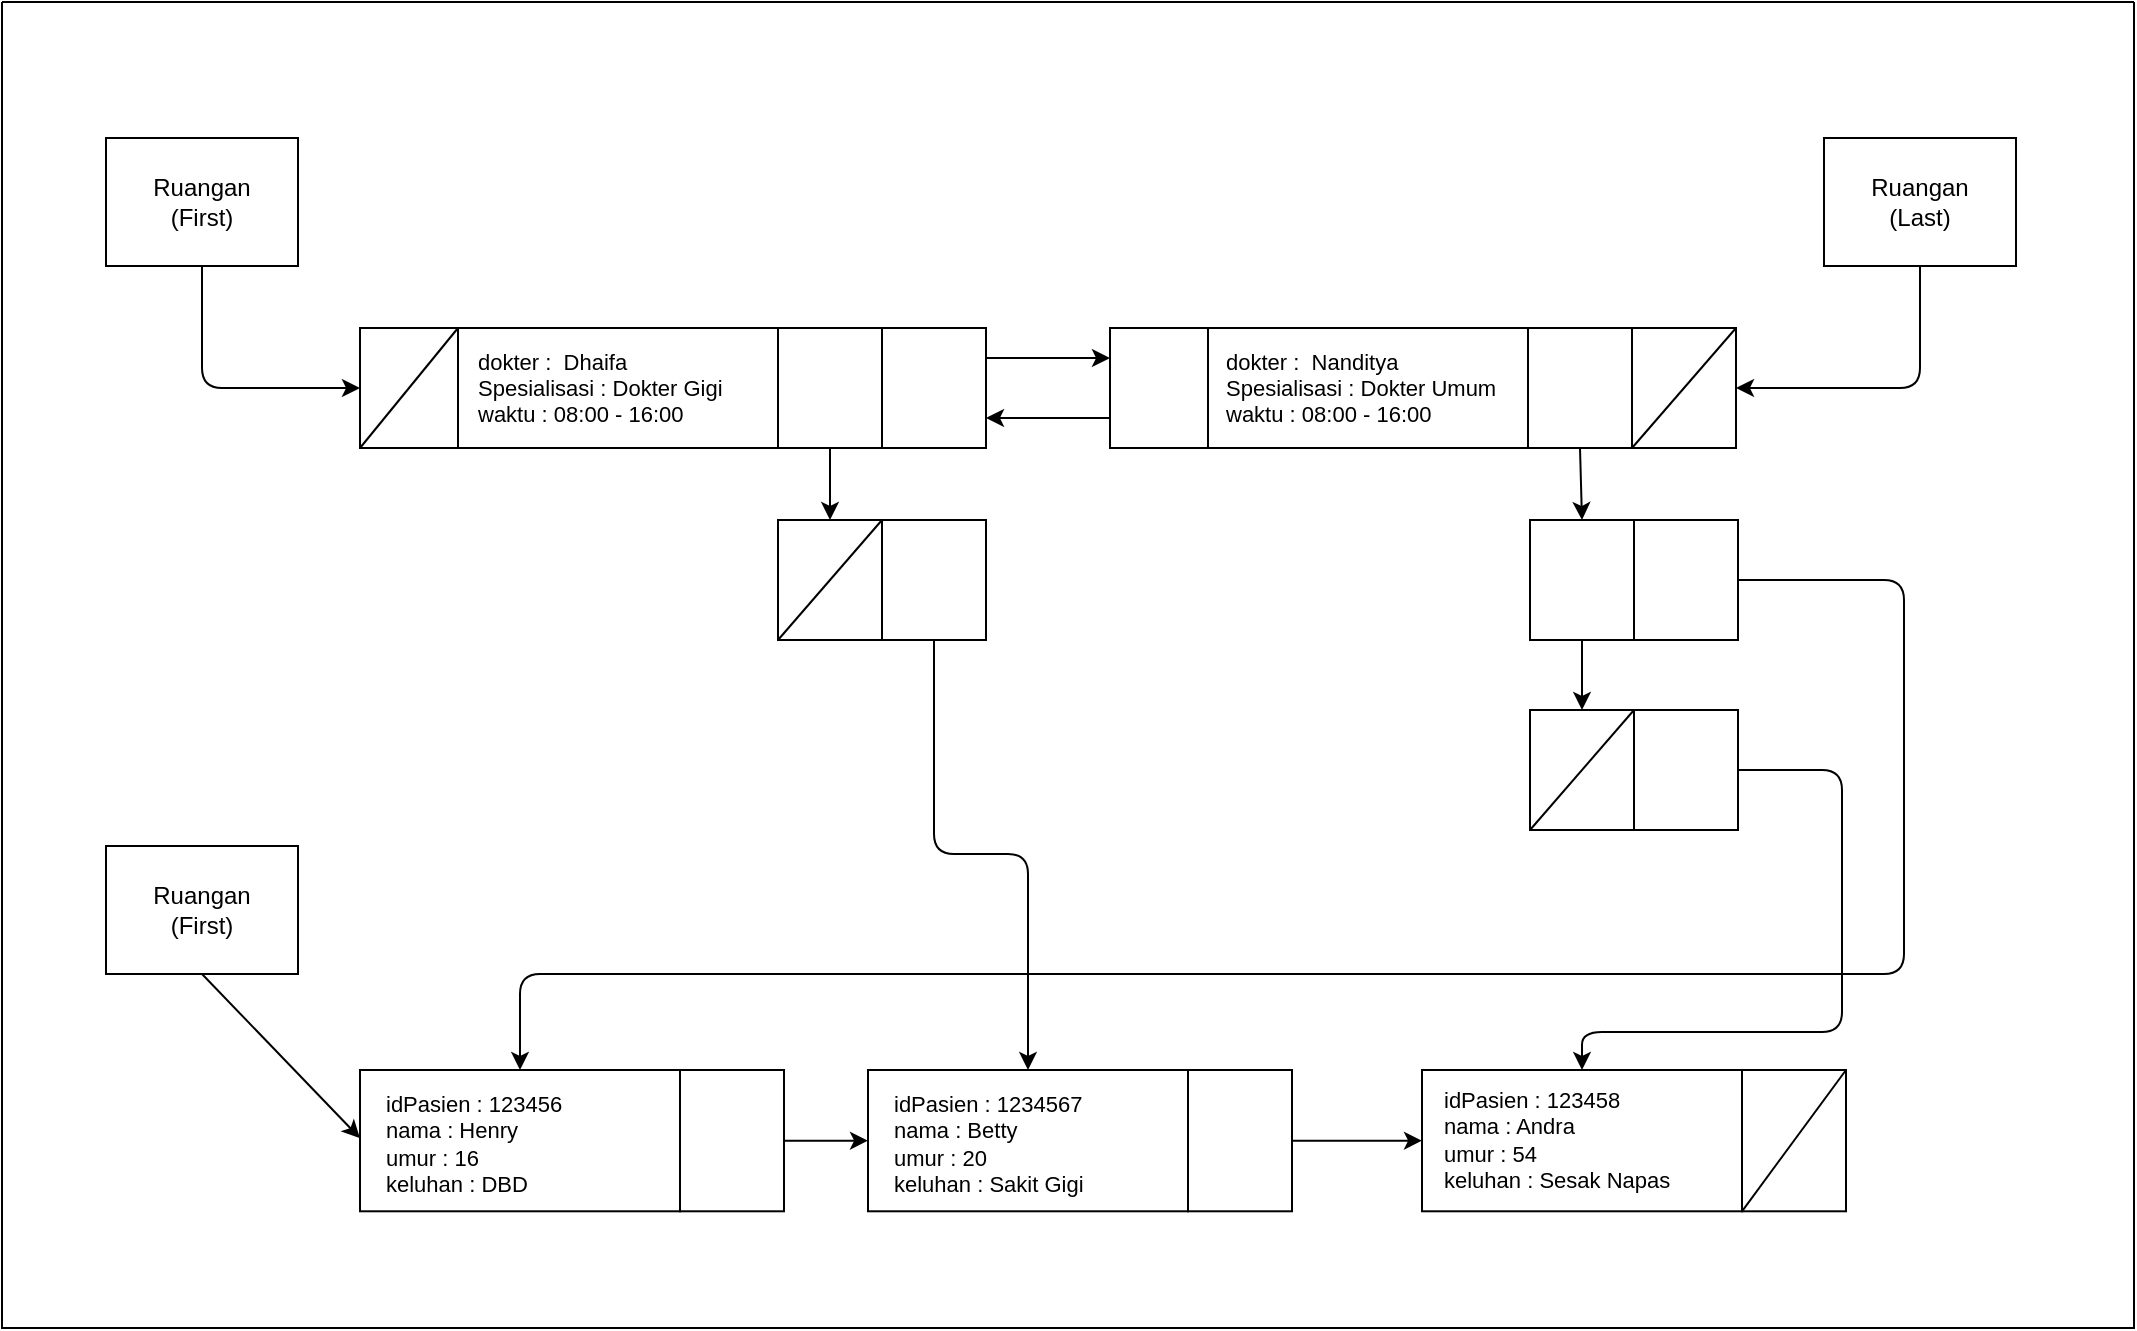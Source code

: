 <mxfile>
    <diagram id="iZevHxX8EQcdnea6_3cA" name="Page-1">
        <mxGraphModel dx="2007" dy="935" grid="0" gridSize="10" guides="1" tooltips="1" connect="1" arrows="1" fold="1" page="1" pageScale="1" pageWidth="3000" pageHeight="3000" math="0" shadow="0">
            <root>
                <mxCell id="0"/>
                <mxCell id="1" parent="0"/>
                <mxCell id="12" style="edgeStyle=none;html=1;exitX=0.5;exitY=1;exitDx=0;exitDy=0;entryX=0;entryY=0.5;entryDx=0;entryDy=0;" parent="1" source="2" target="8" edge="1">
                    <mxGeometry relative="1" as="geometry">
                        <Array as="points">
                            <mxPoint x="172" y="266"/>
                        </Array>
                    </mxGeometry>
                </mxCell>
                <mxCell id="2" value="Ruangan&lt;br&gt;(First)" style="rounded=0;whiteSpace=wrap;html=1;" parent="1" vertex="1">
                    <mxGeometry x="124" y="141" width="96" height="64" as="geometry"/>
                </mxCell>
                <mxCell id="30" value="" style="group;container=1;" parent="1" vertex="1" connectable="0">
                    <mxGeometry x="251" y="236" width="313" height="60" as="geometry"/>
                </mxCell>
                <mxCell id="5" value="" style="rounded=0;whiteSpace=wrap;html=1;" parent="30" vertex="1">
                    <mxGeometry x="49" width="160" height="60" as="geometry"/>
                </mxCell>
                <mxCell id="7" value="" style="rounded=0;whiteSpace=wrap;html=1;" parent="30" vertex="1">
                    <mxGeometry x="209" width="52" height="60" as="geometry"/>
                </mxCell>
                <mxCell id="8" value="" style="rounded=0;whiteSpace=wrap;html=1;" parent="30" vertex="1">
                    <mxGeometry width="49" height="60" as="geometry"/>
                </mxCell>
                <mxCell id="9" value="" style="rounded=0;whiteSpace=wrap;html=1;" parent="30" vertex="1">
                    <mxGeometry x="261" width="52" height="60" as="geometry"/>
                </mxCell>
                <mxCell id="13" value="" style="endArrow=none;html=1;exitX=0;exitY=1;exitDx=0;exitDy=0;entryX=1;entryY=0;entryDx=0;entryDy=0;" parent="30" source="8" target="8" edge="1">
                    <mxGeometry width="50" height="50" as="geometry">
                        <mxPoint x="-2" y="52" as="sourcePoint"/>
                        <mxPoint x="48" y="2" as="targetPoint"/>
                    </mxGeometry>
                </mxCell>
                <mxCell id="29" value="&lt;div style=&quot;text-align: justify ; font-size: 11px&quot;&gt;&lt;font style=&quot;font-size: 11px&quot;&gt;dokter :&amp;nbsp; Dhaifa&lt;/font&gt;&lt;/div&gt;&lt;div style=&quot;text-align: justify ; font-size: 11px&quot;&gt;&lt;span&gt;&lt;font style=&quot;font-size: 11px&quot;&gt;Spesialisasi : Dokter Gigi&lt;/font&gt;&lt;/span&gt;&lt;/div&gt;&lt;div style=&quot;text-align: justify ; font-size: 11px&quot;&gt;&lt;font style=&quot;font-size: 11px&quot;&gt;waktu : 08:00 - 16:00&lt;/font&gt;&lt;/div&gt;" style="text;html=1;align=left;verticalAlign=middle;resizable=0;points=[];autosize=1;strokeColor=none;" parent="30" vertex="1">
                    <mxGeometry x="57" y="7" width="132" height="46" as="geometry"/>
                </mxCell>
                <mxCell id="31" value="" style="group;container=1;" parent="1" vertex="1" connectable="0">
                    <mxGeometry x="626" y="236" width="313" height="60" as="geometry"/>
                </mxCell>
                <mxCell id="32" value="" style="rounded=0;whiteSpace=wrap;html=1;" parent="31" vertex="1">
                    <mxGeometry x="49" width="160" height="60" as="geometry"/>
                </mxCell>
                <mxCell id="33" value="" style="rounded=0;whiteSpace=wrap;html=1;" parent="31" vertex="1">
                    <mxGeometry x="209" width="52" height="60" as="geometry"/>
                </mxCell>
                <mxCell id="34" value="" style="rounded=0;whiteSpace=wrap;html=1;" parent="31" vertex="1">
                    <mxGeometry width="49" height="60" as="geometry"/>
                </mxCell>
                <mxCell id="35" value="" style="rounded=0;whiteSpace=wrap;html=1;" parent="31" vertex="1">
                    <mxGeometry x="261" width="52" height="60" as="geometry"/>
                </mxCell>
                <mxCell id="38" value="" style="endArrow=none;html=1;exitX=0;exitY=1;exitDx=0;exitDy=0;entryX=1;entryY=0;entryDx=0;entryDy=0;" parent="31" source="35" target="35" edge="1">
                    <mxGeometry x="-737" y="-235" width="50" height="50" as="geometry">
                        <mxPoint x="261" y="60" as="sourcePoint"/>
                        <mxPoint x="313" as="targetPoint"/>
                    </mxGeometry>
                </mxCell>
                <mxCell id="41" value="&lt;div style=&quot;text-align: justify ; font-size: 11px&quot;&gt;&lt;font style=&quot;font-size: 11px&quot;&gt;dokter :&amp;nbsp; Nanditya&lt;/font&gt;&lt;/div&gt;&lt;div style=&quot;text-align: justify ; font-size: 11px&quot;&gt;&lt;span&gt;&lt;font style=&quot;font-size: 11px&quot;&gt;Spesialisasi : Dokter Umum&lt;/font&gt;&lt;/span&gt;&lt;/div&gt;&lt;div style=&quot;text-align: justify ; font-size: 11px&quot;&gt;&lt;font style=&quot;font-size: 11px&quot;&gt;waktu : 08:00 - 16:00&lt;/font&gt;&lt;/div&gt;" style="text;html=1;align=left;verticalAlign=middle;resizable=0;points=[];autosize=1;strokeColor=none;" parent="31" vertex="1">
                    <mxGeometry x="56" y="7" width="145" height="46" as="geometry"/>
                </mxCell>
                <mxCell id="39" style="edgeStyle=none;html=1;exitX=1;exitY=0.25;exitDx=0;exitDy=0;entryX=0;entryY=0.25;entryDx=0;entryDy=0;" parent="1" source="9" target="34" edge="1">
                    <mxGeometry relative="1" as="geometry"/>
                </mxCell>
                <mxCell id="40" style="edgeStyle=none;html=1;exitX=0;exitY=0.75;exitDx=0;exitDy=0;entryX=1;entryY=0.75;entryDx=0;entryDy=0;" parent="1" source="34" target="9" edge="1">
                    <mxGeometry relative="1" as="geometry"/>
                </mxCell>
                <mxCell id="44" value="" style="group" parent="1" vertex="1" connectable="0">
                    <mxGeometry x="460" y="332" width="104" height="60" as="geometry"/>
                </mxCell>
                <mxCell id="42" value="" style="rounded=0;whiteSpace=wrap;html=1;" parent="44" vertex="1">
                    <mxGeometry width="52" height="60" as="geometry"/>
                </mxCell>
                <mxCell id="43" value="" style="rounded=0;whiteSpace=wrap;html=1;" parent="44" vertex="1">
                    <mxGeometry x="52" width="52" height="60" as="geometry"/>
                </mxCell>
                <mxCell id="54" value="" style="endArrow=none;html=1;exitX=0;exitY=1;exitDx=0;exitDy=0;entryX=1;entryY=0;entryDx=0;entryDy=0;" parent="44" source="42" target="42" edge="1">
                    <mxGeometry width="50" height="50" relative="1" as="geometry">
                        <mxPoint x="165" y="71" as="sourcePoint"/>
                        <mxPoint x="215" y="21" as="targetPoint"/>
                    </mxGeometry>
                </mxCell>
                <mxCell id="45" value="" style="group" parent="1" vertex="1" connectable="0">
                    <mxGeometry x="836" y="427" width="104" height="60" as="geometry"/>
                </mxCell>
                <mxCell id="46" value="" style="rounded=0;whiteSpace=wrap;html=1;" parent="45" vertex="1">
                    <mxGeometry width="52" height="60" as="geometry"/>
                </mxCell>
                <mxCell id="47" value="" style="rounded=0;whiteSpace=wrap;html=1;" parent="45" vertex="1">
                    <mxGeometry x="52" width="52" height="60" as="geometry"/>
                </mxCell>
                <mxCell id="55" value="" style="endArrow=none;html=1;exitX=0;exitY=1;exitDx=0;exitDy=0;entryX=1;entryY=0;entryDx=0;entryDy=0;" parent="45" source="46" target="46" edge="1">
                    <mxGeometry width="50" height="50" relative="1" as="geometry">
                        <mxPoint y="-35" as="sourcePoint"/>
                        <mxPoint x="52" y="-95" as="targetPoint"/>
                    </mxGeometry>
                </mxCell>
                <mxCell id="48" value="" style="group" parent="1" vertex="1" connectable="0">
                    <mxGeometry x="836" y="332" width="104" height="60" as="geometry"/>
                </mxCell>
                <mxCell id="49" value="" style="rounded=0;whiteSpace=wrap;html=1;" parent="48" vertex="1">
                    <mxGeometry width="52" height="60" as="geometry"/>
                </mxCell>
                <mxCell id="50" value="" style="rounded=0;whiteSpace=wrap;html=1;" parent="48" vertex="1">
                    <mxGeometry x="52" width="52" height="60" as="geometry"/>
                </mxCell>
                <mxCell id="51" style="edgeStyle=none;html=1;exitX=0.5;exitY=1;exitDx=0;exitDy=0;entryX=0.5;entryY=0;entryDx=0;entryDy=0;" parent="1" source="7" target="42" edge="1">
                    <mxGeometry relative="1" as="geometry"/>
                </mxCell>
                <mxCell id="52" style="edgeStyle=none;html=1;exitX=0.5;exitY=1;exitDx=0;exitDy=0;entryX=0.5;entryY=0;entryDx=0;entryDy=0;" parent="1" source="33" target="49" edge="1">
                    <mxGeometry relative="1" as="geometry"/>
                </mxCell>
                <mxCell id="53" style="edgeStyle=none;html=1;exitX=0.5;exitY=1;exitDx=0;exitDy=0;" parent="1" source="49" target="46" edge="1">
                    <mxGeometry relative="1" as="geometry"/>
                </mxCell>
                <mxCell id="64" style="edgeStyle=none;html=1;exitX=0.5;exitY=1;exitDx=0;exitDy=0;entryX=1;entryY=0.5;entryDx=0;entryDy=0;" parent="1" source="63" target="35" edge="1">
                    <mxGeometry relative="1" as="geometry">
                        <Array as="points">
                            <mxPoint x="1031" y="266"/>
                        </Array>
                    </mxGeometry>
                </mxCell>
                <mxCell id="63" value="Ruangan&lt;br&gt;(Last)" style="rounded=0;whiteSpace=wrap;html=1;" parent="1" vertex="1">
                    <mxGeometry x="983" y="141" width="96" height="64" as="geometry"/>
                </mxCell>
                <mxCell id="66" style="edgeStyle=none;html=1;exitX=0.5;exitY=1;exitDx=0;exitDy=0;entryX=0;entryY=0.483;entryDx=0;entryDy=0;entryPerimeter=0;" parent="1" source="65" target="57" edge="1">
                    <mxGeometry relative="1" as="geometry">
                        <mxPoint x="246" y="636" as="targetPoint"/>
                    </mxGeometry>
                </mxCell>
                <mxCell id="65" value="Ruangan&lt;br&gt;(First)" style="rounded=0;whiteSpace=wrap;html=1;" parent="1" vertex="1">
                    <mxGeometry x="124" y="495" width="96" height="64" as="geometry"/>
                </mxCell>
                <mxCell id="68" value="" style="group" parent="1" vertex="1" connectable="0">
                    <mxGeometry x="251" y="607" width="212" height="73" as="geometry"/>
                </mxCell>
                <mxCell id="57" value="" style="rounded=0;whiteSpace=wrap;html=1;" parent="68" vertex="1">
                    <mxGeometry width="160" height="70.645" as="geometry"/>
                </mxCell>
                <mxCell id="58" value="" style="rounded=0;whiteSpace=wrap;html=1;" parent="68" vertex="1">
                    <mxGeometry x="160" width="52" height="70.645" as="geometry"/>
                </mxCell>
                <mxCell id="62" value="&lt;div style=&quot;text-align: justify ; font-size: 11px&quot;&gt;idPasien : 123456&lt;/div&gt;&lt;div style=&quot;text-align: justify ; font-size: 11px&quot;&gt;nama : Henry&lt;/div&gt;&lt;div style=&quot;text-align: justify ; font-size: 11px&quot;&gt;umur : 16&lt;/div&gt;&lt;div style=&quot;text-align: justify ; font-size: 11px&quot;&gt;keluhan : DBD&lt;/div&gt;" style="text;html=1;align=left;verticalAlign=middle;resizable=0;points=[];autosize=1;strokeColor=none;" parent="68" vertex="1">
                    <mxGeometry x="11" y="6.5" width="98" height="60" as="geometry"/>
                </mxCell>
                <mxCell id="82" value="" style="group" parent="1" vertex="1" connectable="0">
                    <mxGeometry x="505" y="607" width="212" height="73" as="geometry"/>
                </mxCell>
                <mxCell id="83" value="" style="rounded=0;whiteSpace=wrap;html=1;" parent="82" vertex="1">
                    <mxGeometry width="160" height="70.645" as="geometry"/>
                </mxCell>
                <mxCell id="84" value="" style="rounded=0;whiteSpace=wrap;html=1;" parent="82" vertex="1">
                    <mxGeometry x="160" width="52" height="70.645" as="geometry"/>
                </mxCell>
                <mxCell id="85" value="&lt;div style=&quot;text-align: justify ; font-size: 11px&quot;&gt;&lt;br&gt;&lt;/div&gt;" style="text;html=1;align=left;verticalAlign=middle;resizable=0;points=[];autosize=1;strokeColor=none;" parent="82" vertex="1">
                    <mxGeometry x="11" y="27.5" width="10" height="18" as="geometry"/>
                </mxCell>
                <mxCell id="80" value="&lt;div style=&quot;text-align: justify ; font-size: 11px&quot;&gt;idPasien : 1234567&lt;/div&gt;&lt;div style=&quot;text-align: justify ; font-size: 11px&quot;&gt;nama : Betty&lt;/div&gt;&lt;div style=&quot;text-align: justify ; font-size: 11px&quot;&gt;umur : 20&lt;/div&gt;&lt;div style=&quot;text-align: justify ; font-size: 11px&quot;&gt;keluhan : Sakit Gigi&lt;/div&gt;" style="text;html=1;align=left;verticalAlign=middle;resizable=0;points=[];autosize=1;strokeColor=none;" parent="82" vertex="1">
                    <mxGeometry x="11" y="6.5" width="105" height="60" as="geometry"/>
                </mxCell>
                <mxCell id="86" value="" style="group" parent="1" vertex="1" connectable="0">
                    <mxGeometry x="782" y="607" width="212" height="73" as="geometry"/>
                </mxCell>
                <mxCell id="87" value="" style="rounded=0;whiteSpace=wrap;html=1;" parent="86" vertex="1">
                    <mxGeometry width="160" height="70.645" as="geometry"/>
                </mxCell>
                <mxCell id="88" value="" style="rounded=0;whiteSpace=wrap;html=1;" parent="86" vertex="1">
                    <mxGeometry x="160" width="52" height="70.645" as="geometry"/>
                </mxCell>
                <mxCell id="81" value="&lt;div style=&quot;text-align: justify ; font-size: 11px&quot;&gt;idPasien : 123458&lt;/div&gt;&lt;div style=&quot;text-align: justify ; font-size: 11px&quot;&gt;nama : Andra&lt;/div&gt;&lt;div style=&quot;text-align: justify ; font-size: 11px&quot;&gt;umur : 54&lt;/div&gt;&lt;div style=&quot;text-align: justify ; font-size: 11px&quot;&gt;keluhan : Sesak Napas&lt;/div&gt;" style="text;html=1;align=left;verticalAlign=middle;resizable=0;points=[];autosize=1;strokeColor=none;" parent="86" vertex="1">
                    <mxGeometry x="9" y="5.32" width="123" height="60" as="geometry"/>
                </mxCell>
                <mxCell id="92" value="" style="endArrow=none;html=1;entryX=1;entryY=0;entryDx=0;entryDy=0;exitX=0;exitY=1;exitDx=0;exitDy=0;" parent="86" source="88" target="88" edge="1">
                    <mxGeometry width="50" height="50" relative="1" as="geometry">
                        <mxPoint x="-91" y="-24" as="sourcePoint"/>
                        <mxPoint x="-41" y="-74" as="targetPoint"/>
                    </mxGeometry>
                </mxCell>
                <mxCell id="90" style="edgeStyle=none;html=1;exitX=1;exitY=0.5;exitDx=0;exitDy=0;entryX=0;entryY=0.5;entryDx=0;entryDy=0;" parent="1" source="58" target="83" edge="1">
                    <mxGeometry relative="1" as="geometry"/>
                </mxCell>
                <mxCell id="91" style="edgeStyle=none;html=1;exitX=1;exitY=0.5;exitDx=0;exitDy=0;entryX=0;entryY=0.5;entryDx=0;entryDy=0;" parent="1" source="84" target="87" edge="1">
                    <mxGeometry relative="1" as="geometry"/>
                </mxCell>
                <mxCell id="93" style="edgeStyle=none;html=1;exitX=0.5;exitY=1;exitDx=0;exitDy=0;entryX=0.5;entryY=0;entryDx=0;entryDy=0;" parent="1" source="43" target="83" edge="1">
                    <mxGeometry relative="1" as="geometry">
                        <Array as="points">
                            <mxPoint x="538" y="499"/>
                            <mxPoint x="585" y="499"/>
                        </Array>
                    </mxGeometry>
                </mxCell>
                <mxCell id="94" style="edgeStyle=none;html=1;exitX=1;exitY=0.5;exitDx=0;exitDy=0;entryX=0.5;entryY=0;entryDx=0;entryDy=0;" parent="1" source="50" target="57" edge="1">
                    <mxGeometry relative="1" as="geometry">
                        <Array as="points">
                            <mxPoint x="1023" y="362"/>
                            <mxPoint x="1023" y="559"/>
                            <mxPoint x="331" y="559"/>
                        </Array>
                    </mxGeometry>
                </mxCell>
                <mxCell id="95" style="edgeStyle=none;html=1;exitX=1;exitY=0.5;exitDx=0;exitDy=0;entryX=0.5;entryY=0;entryDx=0;entryDy=0;" parent="1" source="47" target="87" edge="1">
                    <mxGeometry relative="1" as="geometry">
                        <Array as="points">
                            <mxPoint x="992" y="457"/>
                            <mxPoint x="992" y="588"/>
                            <mxPoint x="862" y="588"/>
                        </Array>
                    </mxGeometry>
                </mxCell>
                <mxCell id="96" value="" style="swimlane;startSize=0;" vertex="1" parent="1">
                    <mxGeometry x="72" y="73" width="1066" height="663" as="geometry"/>
                </mxCell>
            </root>
        </mxGraphModel>
    </diagram>
</mxfile>